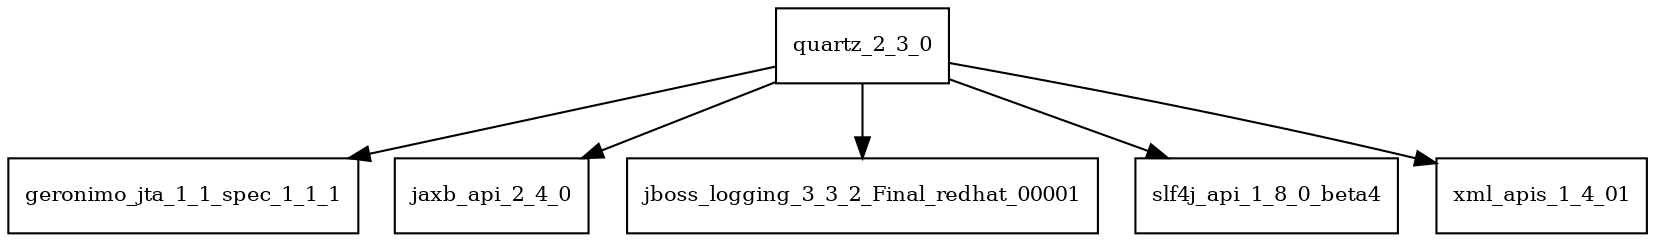 digraph quartz_2_3_0_dependencies {
  node [shape = box, fontsize=10.0];
  quartz_2_3_0 -> geronimo_jta_1_1_spec_1_1_1;
  quartz_2_3_0 -> jaxb_api_2_4_0;
  quartz_2_3_0 -> jboss_logging_3_3_2_Final_redhat_00001;
  quartz_2_3_0 -> slf4j_api_1_8_0_beta4;
  quartz_2_3_0 -> xml_apis_1_4_01;
}
